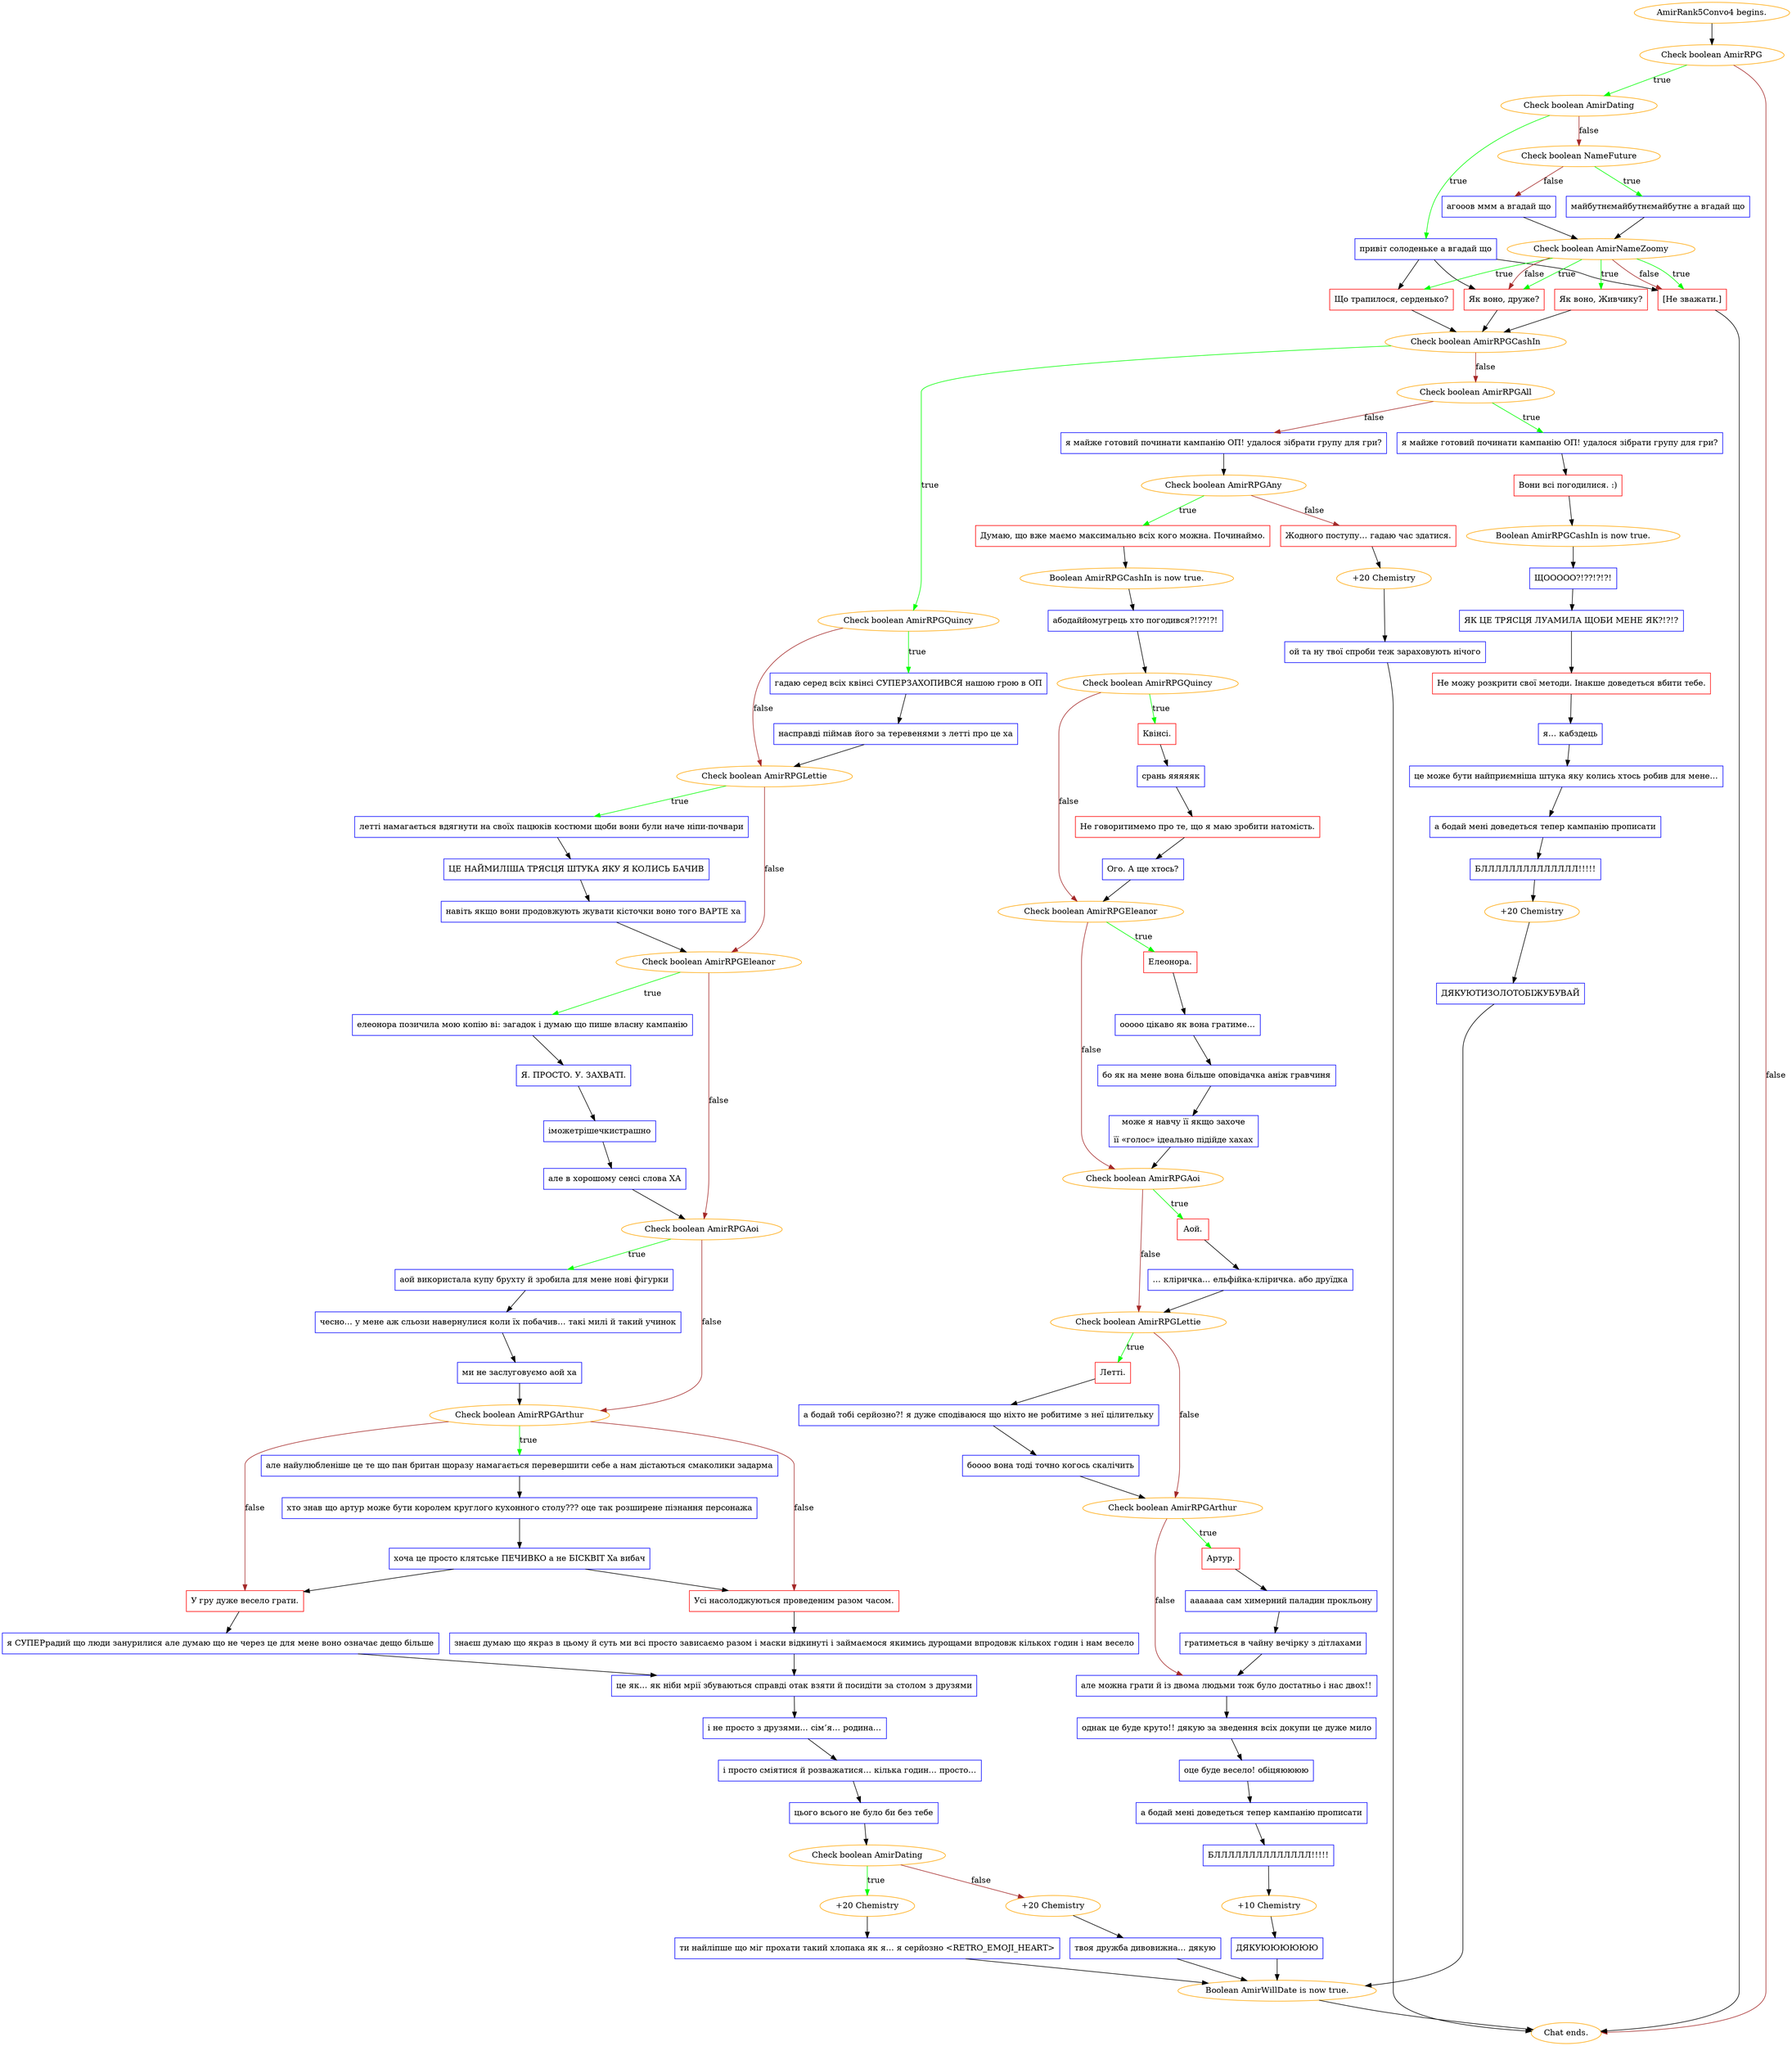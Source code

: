 digraph {
	"AmirRank5Convo4 begins." [color=orange];
		"AmirRank5Convo4 begins." -> j3858128195;
	j3858128195 [label="Check boolean AmirRPG",color=orange];
		j3858128195 -> j3476817092 [label=true,color=green];
		j3858128195 -> "Chat ends." [label=false,color=brown];
	j3476817092 [label="Check boolean AmirDating",color=orange];
		j3476817092 -> j3633128643 [label=true,color=green];
		j3476817092 -> j2625634134 [label=false,color=brown];
	"Chat ends." [color=orange];
	j3633128643 [label="привіт солоденьке а вгадай що",shape=box,color=blue];
		j3633128643 -> j2619044284;
		j3633128643 -> j2827356767;
		j3633128643 -> j704229613;
	j2625634134 [label="Check boolean NameFuture",color=orange];
		j2625634134 -> j2179596138 [label=true,color=green];
		j2625634134 -> j999420929 [label=false,color=brown];
	j2619044284 [label="Що трапилося, серденько?",shape=box,color=red];
		j2619044284 -> j2469310741;
	j2827356767 [label="Як воно, друже?",shape=box,color=red];
		j2827356767 -> j2469310741;
	j704229613 [label="[Не зважати.]",shape=box,color=red];
		j704229613 -> "Chat ends.";
	j2179596138 [label="майбутнємайбутнємайбутнє а вгадай що",shape=box,color=blue];
		j2179596138 -> j851589662;
	j999420929 [label="агооов ммм а вгадай що",shape=box,color=blue];
		j999420929 -> j851589662;
	j2469310741 [label="Check boolean AmirRPGCashIn",color=orange];
		j2469310741 -> j829204582 [label=true,color=green];
		j2469310741 -> j2963346952 [label=false,color=brown];
	j851589662 [label="Check boolean AmirNameZoomy",color=orange];
		j851589662 -> j2619044284 [label=true,color=green];
		j851589662 -> j870719884 [label=true,color=green];
		j851589662 -> j2827356767 [label=true,color=green];
		j851589662 -> j704229613 [label=true,color=green];
		j851589662 -> j2827356767 [label=false,color=brown];
		j851589662 -> j704229613 [label=false,color=brown];
	j829204582 [label="Check boolean AmirRPGQuincy",color=orange];
		j829204582 -> j1686093414 [label=true,color=green];
		j829204582 -> j349346713 [label=false,color=brown];
	j2963346952 [label="Check boolean AmirRPGAll",color=orange];
		j2963346952 -> j2324212492 [label=true,color=green];
		j2963346952 -> j2322091651 [label=false,color=brown];
	j870719884 [label="Як воно, Живчику?",shape=box,color=red];
		j870719884 -> j2469310741;
	j1686093414 [label="гадаю серед всіх квінсі СУПЕРЗАХОПИВСЯ нашою грою в ОП",shape=box,color=blue];
		j1686093414 -> j2014606985;
	j349346713 [label="Check boolean AmirRPGLettie",color=orange];
		j349346713 -> j1231056413 [label=true,color=green];
		j349346713 -> j579735831 [label=false,color=brown];
	j2324212492 [label="я майже готовий починати кампанію ОП! удалося зібрати групу для гри?",shape=box,color=blue];
		j2324212492 -> j1547040478;
	j2322091651 [label="я майже готовий починати кампанію ОП! удалося зібрати групу для гри?",shape=box,color=blue];
		j2322091651 -> j516058989;
	j2014606985 [label="насправді піймав його за теревенями з летті про це ха",shape=box,color=blue];
		j2014606985 -> j349346713;
	j1231056413 [label="летті намагається вдягнути на своїх пацюків костюми щоби вони були наче ніпи-почвари",shape=box,color=blue];
		j1231056413 -> j507524980;
	j579735831 [label="Check boolean AmirRPGEleanor",color=orange];
		j579735831 -> j3257112682 [label=true,color=green];
		j579735831 -> j1044804211 [label=false,color=brown];
	j1547040478 [label="Вони всі погодилися. :)",shape=box,color=red];
		j1547040478 -> j4287284406;
	j516058989 [label="Check boolean AmirRPGAny",color=orange];
		j516058989 -> j2878983863 [label=true,color=green];
		j516058989 -> j2141754748 [label=false,color=brown];
	j507524980 [label="ЦЕ НАЙМИЛІША ТРЯСЦЯ ШТУКА ЯКУ Я КОЛИСЬ БАЧИВ",shape=box,color=blue];
		j507524980 -> j1087619360;
	j3257112682 [label="елеонора позичила мою копію ві: загадок і думаю що пише власну кампанію",shape=box,color=blue];
		j3257112682 -> j3745540306;
	j1044804211 [label="Check boolean AmirRPGAoi",color=orange];
		j1044804211 -> j869901984 [label=true,color=green];
		j1044804211 -> j400474391 [label=false,color=brown];
	j4287284406 [label="Boolean AmirRPGCashIn is now true.",color=orange];
		j4287284406 -> j4187235837;
	j2878983863 [label="Думаю, що вже маємо максимально всіх кого можна. Починаймо.",shape=box,color=red];
		j2878983863 -> j195091586;
	j2141754748 [label="Жодного поступу… гадаю час здатися.",shape=box,color=red];
		j2141754748 -> j475770286;
	j1087619360 [label="навіть якщо вони продовжують жувати кісточки воно того ВАРТЕ ха",shape=box,color=blue];
		j1087619360 -> j579735831;
	j3745540306 [label="Я. ПРОСТО. У. ЗАХВАТІ.",shape=box,color=blue];
		j3745540306 -> j3178678508;
	j869901984 [label="аой використала купу брухту й зробила для мене нові фігурки",shape=box,color=blue];
		j869901984 -> j4043363414;
	j400474391 [label="Check boolean AmirRPGArthur",color=orange];
		j400474391 -> j3163649868 [label=true,color=green];
		j400474391 -> j1343224976 [label=false,color=brown];
		j400474391 -> j1735660905 [label=false,color=brown];
	j4187235837 [label="ЩООООО?!??!?!?!",shape=box,color=blue];
		j4187235837 -> j2284922381;
	j195091586 [label="Boolean AmirRPGCashIn is now true.",color=orange];
		j195091586 -> j2655592377;
	j475770286 [label="+20 Chemistry",color=orange];
		j475770286 -> j3016505328;
	j3178678508 [label="іможетрішечкистрашно",shape=box,color=blue];
		j3178678508 -> j2716756649;
	j4043363414 [label="чесно… у мене аж сльози навернулися коли їх побачив… такі милі й такий учинок",shape=box,color=blue];
		j4043363414 -> j1763404173;
	j3163649868 [label="але найулюбленіше це те що пан британ щоразу намагається перевершити себе а нам дістаються смаколики задарма",shape=box,color=blue];
		j3163649868 -> j2923082632;
	j1343224976 [label="У гру дуже весело грати.",shape=box,color=red];
		j1343224976 -> j4084738583;
	j1735660905 [label="Усі насолоджуються проведеним разом часом.",shape=box,color=red];
		j1735660905 -> j414587555;
	j2284922381 [label="ЯК ЦЕ ТРЯСЦЯ ЛУАМИЛА ЩОБИ МЕНЕ ЯК?!?!?",shape=box,color=blue];
		j2284922381 -> j1095116706;
	j2655592377 [label="абодаййомугрець хто погодився?!??!?!",shape=box,color=blue];
		j2655592377 -> j1247058907;
	j3016505328 [label="ой та ну твої спроби теж зараховують нічого",shape=box,color=blue];
		j3016505328 -> "Chat ends.";
	j2716756649 [label="але в хорошому сенсі слова ХА",shape=box,color=blue];
		j2716756649 -> j1044804211;
	j1763404173 [label="ми не заслуговуємо аой ха",shape=box,color=blue];
		j1763404173 -> j400474391;
	j2923082632 [label="хто знав що артур може бути королем круглого кухонного столу??? оце так розширене пізнання персонажа",shape=box,color=blue];
		j2923082632 -> j3159698825;
	j4084738583 [label="я СУПЕРрадий що люди занурилися але думаю що не через це для мене воно означає дещо більше",shape=box,color=blue];
		j4084738583 -> j1366596650;
	j414587555 [label="знаєш думаю що якраз в цьому й суть ми всі просто зависаємо разом і маски відкинуті і займаємося якимись дурощами впродовж кількох годин і нам весело",shape=box,color=blue];
		j414587555 -> j1366596650;
	j1095116706 [label="Не можу розкрити свої методи. Інакше доведеться вбити тебе.",shape=box,color=red];
		j1095116706 -> j2743746353;
	j1247058907 [label="Check boolean AmirRPGQuincy",color=orange];
		j1247058907 -> j2942194254 [label=true,color=green];
		j1247058907 -> j747612989 [label=false,color=brown];
	j3159698825 [label="хоча це просто клятське ПЕЧИВКО а не БІСКВІТ Ха вибач",shape=box,color=blue];
		j3159698825 -> j1343224976;
		j3159698825 -> j1735660905;
	j1366596650 [label="це як… як ніби мрії збуваються справді отак взяти й посидіти за столом з друзями",shape=box,color=blue];
		j1366596650 -> j255717977;
	j2743746353 [label="я… кабздець",shape=box,color=blue];
		j2743746353 -> j591045768;
	j2942194254 [label="Квінсі.",shape=box,color=red];
		j2942194254 -> j4196497257;
	j747612989 [label="Check boolean AmirRPGEleanor",color=orange];
		j747612989 -> j1370734594 [label=true,color=green];
		j747612989 -> j4013696291 [label=false,color=brown];
	j255717977 [label="і не просто з друзями… сім’я… родина…",shape=box,color=blue];
		j255717977 -> j3773362747;
	j591045768 [label="це може бути найприємніша штука яку колись хтось робив для мене…",shape=box,color=blue];
		j591045768 -> j332888141;
	j4196497257 [label="срань яяяяяк",shape=box,color=blue];
		j4196497257 -> j115537654;
	j1370734594 [label="Елеонора.",shape=box,color=red];
		j1370734594 -> j469473501;
	j4013696291 [label="Check boolean AmirRPGAoi",color=orange];
		j4013696291 -> j1669884286 [label=true,color=green];
		j4013696291 -> j116997806 [label=false,color=brown];
	j3773362747 [label="і просто сміятися й розважатися… кілька годин… просто…",shape=box,color=blue];
		j3773362747 -> j3660570773;
	j332888141 [label="а бодай мені доведеться тепер кампанію прописати",shape=box,color=blue];
		j332888141 -> j1812269815;
	j115537654 [label="Не говоритимемо про те, що я маю зробити натомість.",shape=box,color=red];
		j115537654 -> j1199835502;
	j469473501 [label="ооооо цікаво як вона гратиме…",shape=box,color=blue];
		j469473501 -> j2392156139;
	j1669884286 [label="Аой.",shape=box,color=red];
		j1669884286 -> j2570656959;
	j116997806 [label="Check boolean AmirRPGLettie",color=orange];
		j116997806 -> j2599154227 [label=true,color=green];
		j116997806 -> j994198793 [label=false,color=brown];
	j3660570773 [label="цього всього не було би без тебе",shape=box,color=blue];
		j3660570773 -> j3015855926;
	j1812269815 [label="БЛЛЛЛЛЛЛЛЛЛЛЛЛЛ!!!!!",shape=box,color=blue];
		j1812269815 -> j406368660;
	j1199835502 [label="Ого. А ще хтось?",shape=box,color=blue];
		j1199835502 -> j747612989;
	j2392156139 [label="бо як на мене вона більше оповідачка аніж гравчиня",shape=box,color=blue];
		j2392156139 -> j1192616992;
	j2570656959 [label="… кліричка… ельфійка-кліричка. або друїдка",shape=box,color=blue];
		j2570656959 -> j116997806;
	j2599154227 [label="Летті.",shape=box,color=red];
		j2599154227 -> j2557308790;
	j994198793 [label="Check boolean AmirRPGArthur",color=orange];
		j994198793 -> j3238385896 [label=true,color=green];
		j994198793 -> j829853519 [label=false,color=brown];
	j3015855926 [label="Check boolean AmirDating",color=orange];
		j3015855926 -> j3996691441 [label=true,color=green];
		j3015855926 -> j3596792672 [label=false,color=brown];
	j406368660 [label="+20 Chemistry",color=orange];
		j406368660 -> j2938873270;
	j1192616992 [label="може я навчу її якщо захоче
її «голос» ідеально підійде хахах",shape=box,color=blue];
		j1192616992 -> j4013696291;
	j2557308790 [label="а бодай тобі серйозно?! я дуже сподіваюся що ніхто не робитиме з неї цілительку",shape=box,color=blue];
		j2557308790 -> j2113478153;
	j3238385896 [label="Артур.",shape=box,color=red];
		j3238385896 -> j2102972450;
	j829853519 [label="але можна грати й із двома людьми тож було достатньо і нас двох!!",shape=box,color=blue];
		j829853519 -> j528503893;
	j3996691441 [label="+20 Chemistry",color=orange];
		j3996691441 -> j821078937;
	j3596792672 [label="+20 Chemistry",color=orange];
		j3596792672 -> j544170063;
	j2938873270 [label="ДЯКУЮТИЗОЛОТОБІЖУБУВАЙ",shape=box,color=blue];
		j2938873270 -> j661208215;
	j2113478153 [label="боооо вона тоді точно когось скалічить",shape=box,color=blue];
		j2113478153 -> j994198793;
	j2102972450 [label="ааааааа сам химерний паладин прокльону",shape=box,color=blue];
		j2102972450 -> j2412963380;
	j528503893 [label="однак це буде круто!! дякую за зведення всіх докупи це дуже мило",shape=box,color=blue];
		j528503893 -> j2976432965;
	j821078937 [label="ти найліпше що міг прохати такий хлопака як я… я серйозно <RETRO_EMOJI_HEART>",shape=box,color=blue];
		j821078937 -> j661208215;
	j544170063 [label="твоя дружба дивовижна… дякую",shape=box,color=blue];
		j544170063 -> j661208215;
	j661208215 [label="Boolean AmirWillDate is now true.",color=orange];
		j661208215 -> "Chat ends.";
	j2412963380 [label="гратиметься в чайну вечірку з дітлахами",shape=box,color=blue];
		j2412963380 -> j829853519;
	j2976432965 [label="оце буде весело! обіцяюююю",shape=box,color=blue];
		j2976432965 -> j3413362968;
	j3413362968 [label="а бодай мені доведеться тепер кампанію прописати",shape=box,color=blue];
		j3413362968 -> j3031135002;
	j3031135002 [label="БЛЛЛЛЛЛЛЛЛЛЛЛЛЛ!!!!!",shape=box,color=blue];
		j3031135002 -> j2651306520;
	j2651306520 [label="+10 Chemistry",color=orange];
		j2651306520 -> j1965859935;
	j1965859935 [label="ДЯКУЮЮЮЮЮЮ",shape=box,color=blue];
		j1965859935 -> j661208215;
}